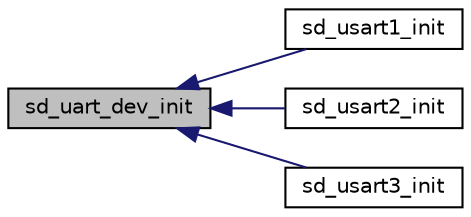 digraph "sd_uart_dev_init"
{
  edge [fontname="Helvetica",fontsize="10",labelfontname="Helvetica",labelfontsize="10"];
  node [fontname="Helvetica",fontsize="10",shape=record];
  rankdir="LR";
  Node1 [label="sd_uart_dev_init",height=0.2,width=0.4,color="black", fillcolor="grey75", style="filled", fontcolor="black"];
  Node1 -> Node2 [dir="back",color="midnightblue",fontsize="10",style="solid",fontname="Helvetica"];
  Node2 [label="sd_usart1_init",height=0.2,width=0.4,color="black", fillcolor="white", style="filled",URL="$group___s_d___u_a_r_t___functions.html#ga3c068b8d65ff8482fa0661fc5ef58da0",tooltip="USART 1 Initialization. "];
  Node1 -> Node3 [dir="back",color="midnightblue",fontsize="10",style="solid",fontname="Helvetica"];
  Node3 [label="sd_usart2_init",height=0.2,width=0.4,color="black", fillcolor="white", style="filled",URL="$group___s_d___u_a_r_t___functions.html#gaa39e30aeb0d6ed7754ed9ce3b76d522c",tooltip="USART 2 Initialization. "];
  Node1 -> Node4 [dir="back",color="midnightblue",fontsize="10",style="solid",fontname="Helvetica"];
  Node4 [label="sd_usart3_init",height=0.2,width=0.4,color="black", fillcolor="white", style="filled",URL="$group___s_d___u_a_r_t___functions.html#ga33ad79f8c02f0f479691fac6dd696051",tooltip="USART 3 Initialization. "];
}

